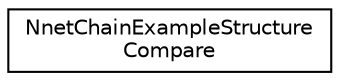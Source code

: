 digraph "Graphical Class Hierarchy"
{
  edge [fontname="Helvetica",fontsize="10",labelfontname="Helvetica",labelfontsize="10"];
  node [fontname="Helvetica",fontsize="10",shape=record];
  rankdir="LR";
  Node0 [label="NnetChainExampleStructure\lCompare",height=0.2,width=0.4,color="black", fillcolor="white", style="filled",URL="$structkaldi_1_1nnet3_1_1NnetChainExampleStructureCompare.html",tooltip="This comparator object compares just the structural aspects of the NnetChainExample without looking a..."];
}
